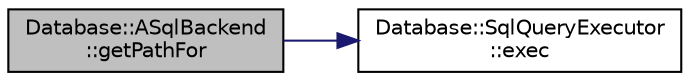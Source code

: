digraph "Database::ASqlBackend::getPathFor"
{
 // LATEX_PDF_SIZE
  edge [fontname="Helvetica",fontsize="10",labelfontname="Helvetica",labelfontsize="10"];
  node [fontname="Helvetica",fontsize="10",shape=record];
  rankdir="LR";
  Node1 [label="Database::ASqlBackend\l::getPathFor",height=0.2,width=0.4,color="black", fillcolor="grey75", style="filled", fontcolor="black",tooltip="read photo path"];
  Node1 -> Node2 [color="midnightblue",fontsize="10",style="solid",fontname="Helvetica"];
  Node2 [label="Database::SqlQueryExecutor\l::exec",height=0.2,width=0.4,color="black", fillcolor="white", style="filled",URL="$class_database_1_1_sql_query_executor.html#a92b20d0dac92b5fa49b9184f8e341a94",tooltip=" "];
}
